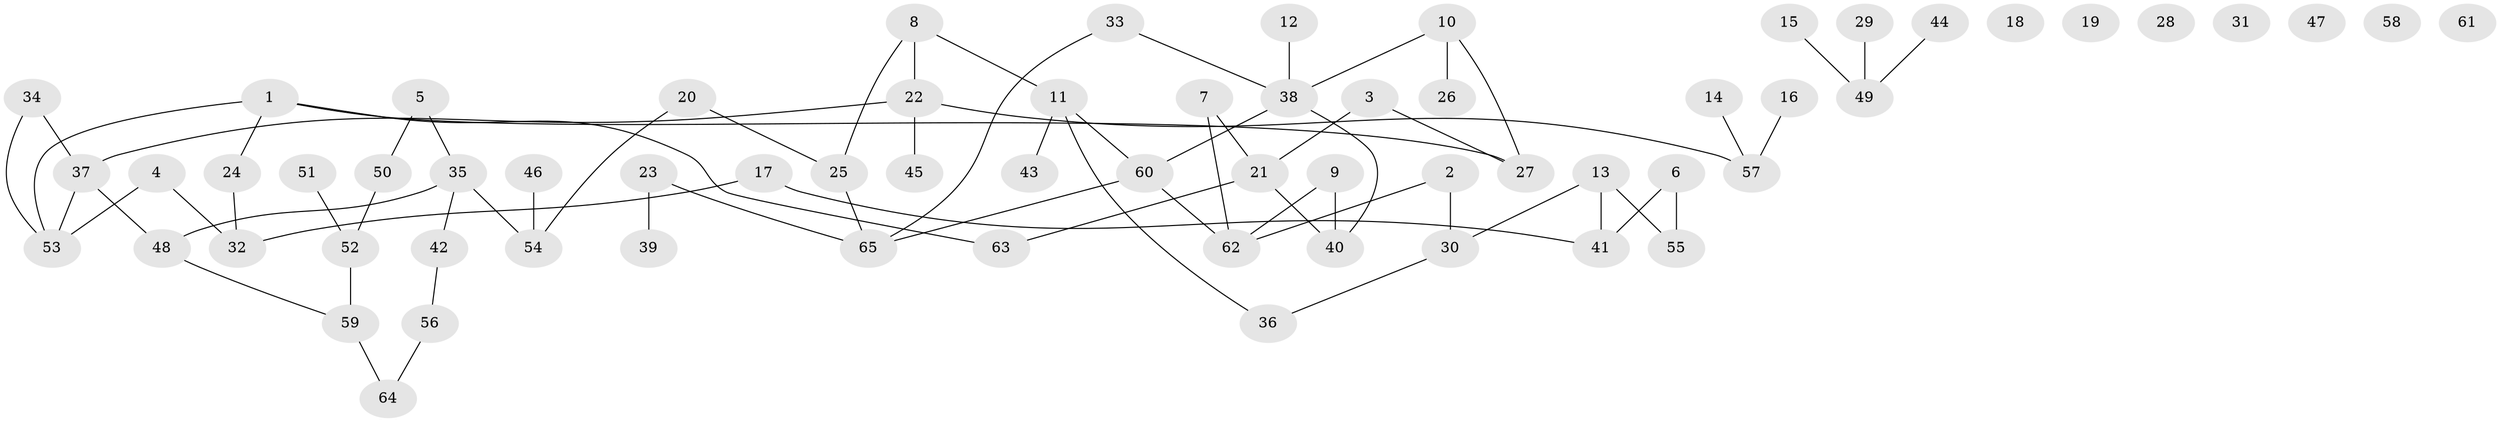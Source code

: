 // coarse degree distribution, {6: 0.022222222222222223, 2: 0.3111111111111111, 3: 0.17777777777777778, 4: 0.1111111111111111, 5: 0.06666666666666667, 1: 0.15555555555555556, 0: 0.15555555555555556}
// Generated by graph-tools (version 1.1) at 2025/23/03/03/25 07:23:28]
// undirected, 65 vertices, 71 edges
graph export_dot {
graph [start="1"]
  node [color=gray90,style=filled];
  1;
  2;
  3;
  4;
  5;
  6;
  7;
  8;
  9;
  10;
  11;
  12;
  13;
  14;
  15;
  16;
  17;
  18;
  19;
  20;
  21;
  22;
  23;
  24;
  25;
  26;
  27;
  28;
  29;
  30;
  31;
  32;
  33;
  34;
  35;
  36;
  37;
  38;
  39;
  40;
  41;
  42;
  43;
  44;
  45;
  46;
  47;
  48;
  49;
  50;
  51;
  52;
  53;
  54;
  55;
  56;
  57;
  58;
  59;
  60;
  61;
  62;
  63;
  64;
  65;
  1 -- 24;
  1 -- 27;
  1 -- 53;
  1 -- 63;
  2 -- 30;
  2 -- 62;
  3 -- 21;
  3 -- 27;
  4 -- 32;
  4 -- 53;
  5 -- 35;
  5 -- 50;
  6 -- 41;
  6 -- 55;
  7 -- 21;
  7 -- 62;
  8 -- 11;
  8 -- 22;
  8 -- 25;
  9 -- 40;
  9 -- 62;
  10 -- 26;
  10 -- 27;
  10 -- 38;
  11 -- 36;
  11 -- 43;
  11 -- 60;
  12 -- 38;
  13 -- 30;
  13 -- 41;
  13 -- 55;
  14 -- 57;
  15 -- 49;
  16 -- 57;
  17 -- 32;
  17 -- 41;
  20 -- 25;
  20 -- 54;
  21 -- 40;
  21 -- 63;
  22 -- 37;
  22 -- 45;
  22 -- 57;
  23 -- 39;
  23 -- 65;
  24 -- 32;
  25 -- 65;
  29 -- 49;
  30 -- 36;
  33 -- 38;
  33 -- 65;
  34 -- 37;
  34 -- 53;
  35 -- 42;
  35 -- 48;
  35 -- 54;
  37 -- 48;
  37 -- 53;
  38 -- 40;
  38 -- 60;
  42 -- 56;
  44 -- 49;
  46 -- 54;
  48 -- 59;
  50 -- 52;
  51 -- 52;
  52 -- 59;
  56 -- 64;
  59 -- 64;
  60 -- 62;
  60 -- 65;
}
